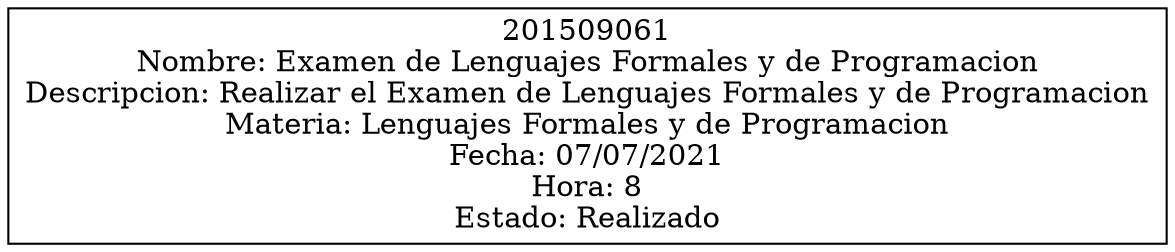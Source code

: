 digraph G {
	graph [rankdir=LR]
	edge [dir=both]
	node [shape=box]
	nodo0 [label="201509061
Nombre: Examen de Lenguajes Formales y de Programacion
Descripcion: Realizar el Examen de Lenguajes Formales y de Programacion
Materia: Lenguajes Formales y de Programacion
Fecha: 07/07/2021
Hora: 8
Estado: Realizado"]
}
